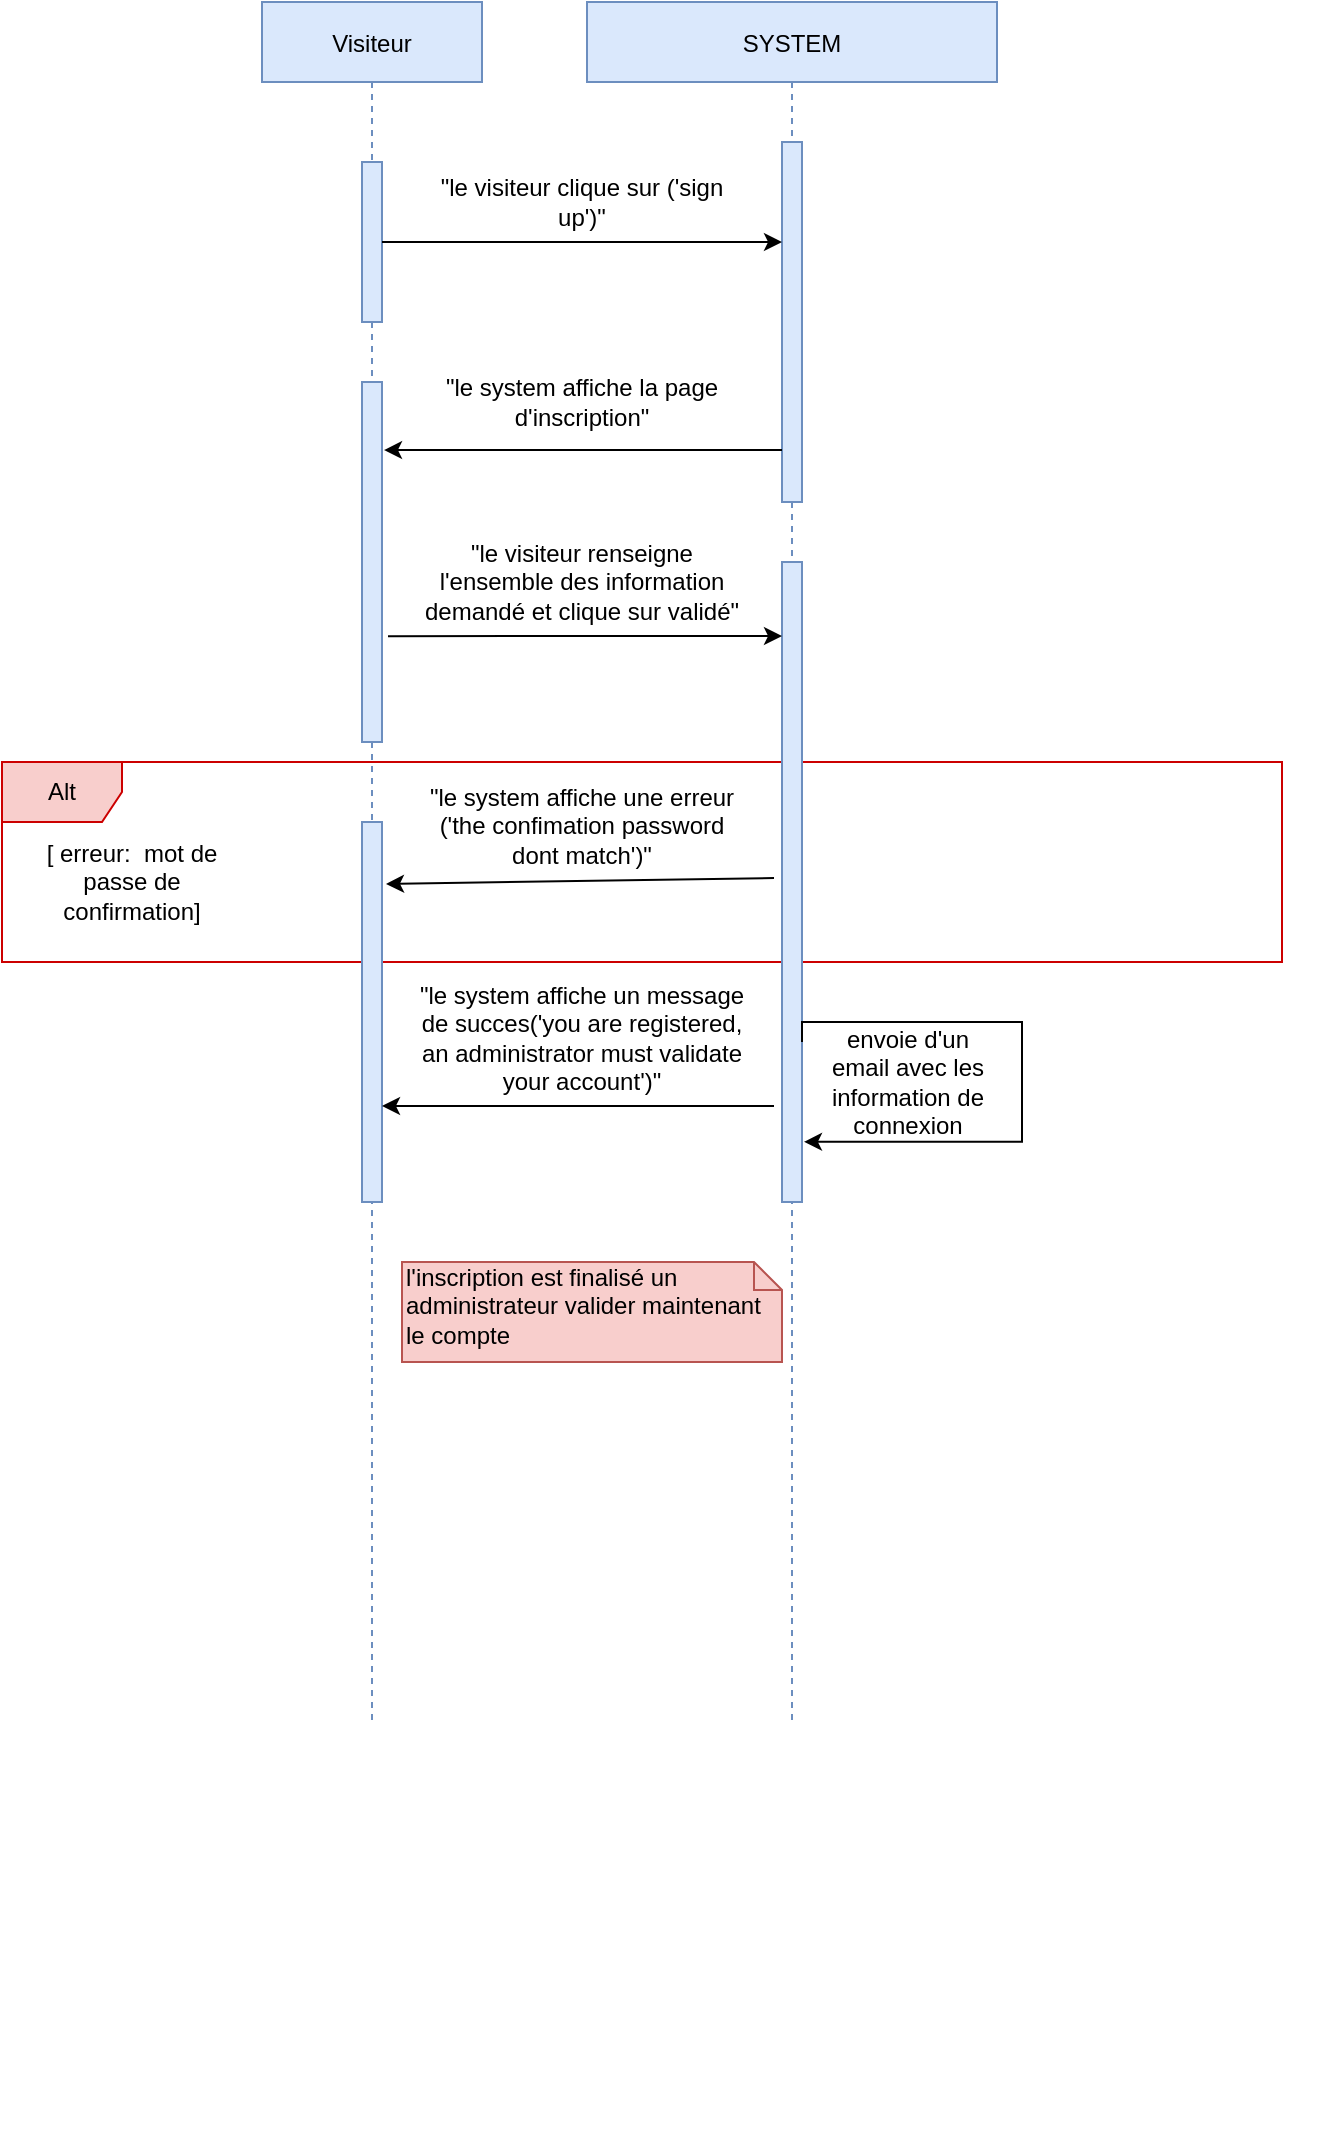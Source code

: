 <mxfile version="14.6.9"><diagram id="kgpKYQtTHZ0yAKxKKP6v" name="Page-1"><mxGraphModel dx="1422" dy="790" grid="1" gridSize="10" guides="1" tooltips="1" connect="1" arrows="1" fold="1" page="1" pageScale="1" pageWidth="850" pageHeight="1100" math="0" shadow="0"><root><mxCell id="0"/><mxCell id="1" parent="0"/><mxCell id="6mVJtkdGvN2QsGVARfS9-120" value="Alt" style="shape=umlFrame;whiteSpace=wrap;html=1;fillColor=#f8cecc;strokeColor=#CC0000;" vertex="1" parent="1"><mxGeometry x="50" y="460" width="640" height="100" as="geometry"/></mxCell><mxCell id="3nuBFxr9cyL0pnOWT2aG-1" value="Visiteur" style="shape=umlLifeline;perimeter=lifelinePerimeter;container=1;collapsible=0;recursiveResize=0;rounded=0;shadow=0;strokeWidth=1;fillColor=#dae8fc;strokeColor=#6c8ebf;" parent="1" vertex="1"><mxGeometry x="180" y="80" width="110" height="860" as="geometry"/></mxCell><mxCell id="W3zhZSF-uH6oNpdiygfe-193" value="" style="html=1;strokeColor=#6c8ebf;fillColor=#dae8fc;" parent="3nuBFxr9cyL0pnOWT2aG-1" vertex="1"><mxGeometry x="50" y="80" width="10" height="80" as="geometry"/></mxCell><mxCell id="cS9AYcHrGZ2k8swyRS4B-11" value="" style="group" parent="3nuBFxr9cyL0pnOWT2aG-1" vertex="1" connectable="0"><mxGeometry x="50" y="300" width="10" height="770" as="geometry"/></mxCell><mxCell id="cS9AYcHrGZ2k8swyRS4B-12" value="" style="group" parent="cS9AYcHrGZ2k8swyRS4B-11" vertex="1" connectable="0"><mxGeometry width="10" height="770" as="geometry"/></mxCell><mxCell id="cS9AYcHrGZ2k8swyRS4B-15" style="edgeStyle=orthogonalEdgeStyle;rounded=0;orthogonalLoop=1;jettySize=auto;html=1;exitX=0.5;exitY=1;exitDx=0;exitDy=0;dashed=1;startArrow=none;startFill=0;" parent="cS9AYcHrGZ2k8swyRS4B-12" edge="1"><mxGeometry relative="1" as="geometry"><mxPoint x="5" y="340" as="sourcePoint"/><mxPoint x="5" y="340" as="targetPoint"/></mxGeometry></mxCell><mxCell id="6mVJtkdGvN2QsGVARfS9-101" value="" style="html=1;strokeColor=#6c8ebf;fillColor=#dae8fc;" vertex="1" parent="3nuBFxr9cyL0pnOWT2aG-1"><mxGeometry x="50" y="190" width="10" height="180" as="geometry"/></mxCell><mxCell id="3nuBFxr9cyL0pnOWT2aG-5" value="SYSTEM" style="shape=umlLifeline;perimeter=lifelinePerimeter;container=0;collapsible=0;recursiveResize=0;rounded=0;shadow=0;strokeWidth=1;fillColor=#dae8fc;strokeColor=#6c8ebf;" parent="1" vertex="1"><mxGeometry x="342.5" y="80" width="205" height="860" as="geometry"/></mxCell><mxCell id="cS9AYcHrGZ2k8swyRS4B-10" style="edgeStyle=orthogonalEdgeStyle;rounded=0;orthogonalLoop=1;jettySize=auto;html=1;exitX=0.5;exitY=1;exitDx=0;exitDy=0;dashed=1;startArrow=none;startFill=0;" parent="1" edge="1"><mxGeometry x="395" y="80" as="geometry"><mxPoint x="445" y="780" as="sourcePoint"/><mxPoint x="445" y="780" as="targetPoint"/></mxGeometry></mxCell><mxCell id="6mVJtkdGvN2QsGVARfS9-46" style="edgeStyle=orthogonalEdgeStyle;rounded=0;orthogonalLoop=1;jettySize=auto;html=1;exitX=1;exitY=0.25;exitDx=0;exitDy=0;entryX=1;entryY=0.713;entryDx=0;entryDy=0;entryPerimeter=0;strokeColor=none;startArrow=none;" edge="1" parent="1" source="6mVJtkdGvN2QsGVARfS9-120"><mxGeometry relative="1" as="geometry"><mxPoint x="450" y="445" as="sourcePoint"/><mxPoint x="450" y="583.9" as="targetPoint"/><Array as="points"><mxPoint x="620" y="408"/><mxPoint x="620" y="477"/></Array></mxGeometry></mxCell><mxCell id="6mVJtkdGvN2QsGVARfS9-68" style="edgeStyle=orthogonalEdgeStyle;rounded=0;orthogonalLoop=1;jettySize=auto;html=1;exitX=0.5;exitY=1;exitDx=0;exitDy=0;" edge="1" parent="1"><mxGeometry relative="1" as="geometry"><mxPoint x="505" y="650" as="sourcePoint"/><mxPoint x="505" y="650" as="targetPoint"/></mxGeometry></mxCell><mxCell id="6mVJtkdGvN2QsGVARfS9-98" value="" style="html=1;strokeColor=#6c8ebf;fillColor=#dae8fc;" vertex="1" parent="1"><mxGeometry x="440" y="150" width="10" height="180" as="geometry"/></mxCell><mxCell id="6mVJtkdGvN2QsGVARfS9-113" value="" style="endArrow=classic;html=1;exitX=1;exitY=0.5;exitDx=0;exitDy=0;" edge="1" parent="1" source="W3zhZSF-uH6oNpdiygfe-193"><mxGeometry width="50" height="50" relative="1" as="geometry"><mxPoint x="480" y="400" as="sourcePoint"/><mxPoint x="440" y="200" as="targetPoint"/></mxGeometry></mxCell><mxCell id="6mVJtkdGvN2QsGVARfS9-114" value="&quot;le system affiche la page d'inscription&quot;" style="text;html=1;strokeColor=none;fillColor=none;align=center;verticalAlign=middle;whiteSpace=wrap;rounded=0;" vertex="1" parent="1"><mxGeometry x="255" y="270" width="170" height="20" as="geometry"/></mxCell><mxCell id="6mVJtkdGvN2QsGVARfS9-116" value="" style="endArrow=classic;html=1;entryX=1.1;entryY=0.189;entryDx=0;entryDy=0;entryPerimeter=0;" edge="1" parent="1" target="6mVJtkdGvN2QsGVARfS9-101"><mxGeometry width="50" height="50" relative="1" as="geometry"><mxPoint x="440" y="304" as="sourcePoint"/><mxPoint x="530" y="350" as="targetPoint"/></mxGeometry></mxCell><mxCell id="6mVJtkdGvN2QsGVARfS9-117" value="&quot;le visiteur clique sur ('sign up')&quot;" style="text;html=1;strokeColor=none;fillColor=none;align=center;verticalAlign=middle;whiteSpace=wrap;rounded=0;" vertex="1" parent="1"><mxGeometry x="255" y="170" width="170" height="20" as="geometry"/></mxCell><mxCell id="6mVJtkdGvN2QsGVARfS9-107" value="" style="html=1;strokeColor=#6c8ebf;fillColor=#dae8fc;" vertex="1" parent="1"><mxGeometry x="440" y="360" width="10" height="320" as="geometry"/></mxCell><mxCell id="6mVJtkdGvN2QsGVARfS9-118" value="" style="endArrow=classic;html=1;exitX=1.3;exitY=0.706;exitDx=0;exitDy=0;exitPerimeter=0;" edge="1" parent="1" source="6mVJtkdGvN2QsGVARfS9-101"><mxGeometry width="50" height="50" relative="1" as="geometry"><mxPoint x="480" y="400" as="sourcePoint"/><mxPoint x="440" y="397" as="targetPoint"/></mxGeometry></mxCell><mxCell id="6mVJtkdGvN2QsGVARfS9-119" value="&quot;le visiteur renseigne l'ensemble des information demandé et clique sur validé&quot;" style="text;html=1;strokeColor=none;fillColor=none;align=center;verticalAlign=middle;whiteSpace=wrap;rounded=0;" vertex="1" parent="1"><mxGeometry x="255" y="360" width="170" height="20" as="geometry"/></mxCell><mxCell id="6mVJtkdGvN2QsGVARfS9-121" value="" style="edgeStyle=orthogonalEdgeStyle;rounded=0;orthogonalLoop=1;jettySize=auto;html=1;exitX=1;exitY=0.25;exitDx=0;exitDy=0;entryX=1;entryY=0.713;entryDx=0;entryDy=0;entryPerimeter=0;strokeColor=none;endArrow=none;" edge="1" parent="1" target="6mVJtkdGvN2QsGVARfS9-120"><mxGeometry relative="1" as="geometry"><mxPoint x="450" y="445" as="sourcePoint"/><mxPoint x="450" y="583.9" as="targetPoint"/><Array as="points"/></mxGeometry></mxCell><mxCell id="6mVJtkdGvN2QsGVARfS9-122" value="" style="html=1;strokeColor=#6c8ebf;fillColor=#dae8fc;" vertex="1" parent="1"><mxGeometry x="230" y="490" width="10" height="190" as="geometry"/></mxCell><mxCell id="6mVJtkdGvN2QsGVARfS9-123" value="[ erreur:&amp;nbsp; mot de passe de confirmation]" style="text;html=1;strokeColor=none;fillColor=none;align=center;verticalAlign=middle;whiteSpace=wrap;rounded=0;" vertex="1" parent="1"><mxGeometry x="60" y="510" width="110" height="20" as="geometry"/></mxCell><mxCell id="6mVJtkdGvN2QsGVARfS9-124" value="" style="endArrow=classic;html=1;entryX=1.2;entryY=0.163;entryDx=0;entryDy=0;entryPerimeter=0;" edge="1" parent="1" target="6mVJtkdGvN2QsGVARfS9-122"><mxGeometry width="50" height="50" relative="1" as="geometry"><mxPoint x="436" y="518" as="sourcePoint"/><mxPoint x="530" y="430" as="targetPoint"/></mxGeometry></mxCell><mxCell id="6mVJtkdGvN2QsGVARfS9-125" value="&quot;le system affiche un message de succes('you are registered, an administrator must validate your account')&quot;" style="text;html=1;strokeColor=none;fillColor=none;align=center;verticalAlign=middle;whiteSpace=wrap;rounded=0;" vertex="1" parent="1"><mxGeometry x="255" y="588" width="170" height="20" as="geometry"/></mxCell><mxCell id="6mVJtkdGvN2QsGVARfS9-127" value="&lt;div&gt;&quot;le system affiche une erreur &lt;br&gt;&lt;/div&gt;&lt;div&gt;('the confimation password dont match')&quot;&lt;/div&gt;" style="text;html=1;strokeColor=none;fillColor=none;align=center;verticalAlign=middle;whiteSpace=wrap;rounded=0;" vertex="1" parent="1"><mxGeometry x="255" y="482" width="170" height="20" as="geometry"/></mxCell><mxCell id="6mVJtkdGvN2QsGVARfS9-128" style="edgeStyle=orthogonalEdgeStyle;rounded=0;orthogonalLoop=1;jettySize=auto;html=1;exitX=1;exitY=0.75;exitDx=0;exitDy=0;entryX=1.1;entryY=0.906;entryDx=0;entryDy=0;entryPerimeter=0;" edge="1" parent="1" source="6mVJtkdGvN2QsGVARfS9-107" target="6mVJtkdGvN2QsGVARfS9-107"><mxGeometry relative="1" as="geometry"><Array as="points"><mxPoint x="450" y="590"/><mxPoint x="560" y="590"/><mxPoint x="560" y="650"/></Array></mxGeometry></mxCell><mxCell id="6mVJtkdGvN2QsGVARfS9-129" value="envoie d'un email avec les information de connexion" style="text;html=1;strokeColor=none;fillColor=none;align=center;verticalAlign=middle;whiteSpace=wrap;rounded=0;" vertex="1" parent="1"><mxGeometry x="457.5" y="610" width="90" height="20" as="geometry"/></mxCell><mxCell id="6mVJtkdGvN2QsGVARfS9-130" value="" style="endArrow=classic;html=1;exitX=-0.4;exitY=0.85;exitDx=0;exitDy=0;exitPerimeter=0;" edge="1" parent="1" source="6mVJtkdGvN2QsGVARfS9-107"><mxGeometry width="50" height="50" relative="1" as="geometry"><mxPoint x="480" y="510" as="sourcePoint"/><mxPoint x="240" y="632" as="targetPoint"/></mxGeometry></mxCell><mxCell id="6mVJtkdGvN2QsGVARfS9-131" value="l'inscription est finalisé un administrateur valider maintenant le compte" style="shape=note;whiteSpace=wrap;html=1;size=14;verticalAlign=top;align=left;spacingTop=-6;fillColor=#f8cecc;strokeColor=#b85450;" vertex="1" parent="1"><mxGeometry x="250" y="710" width="190" height="50" as="geometry"/></mxCell></root></mxGraphModel></diagram></mxfile>